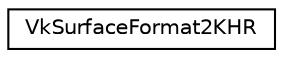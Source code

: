 digraph "Graphical Class Hierarchy"
{
 // LATEX_PDF_SIZE
  edge [fontname="Helvetica",fontsize="10",labelfontname="Helvetica",labelfontsize="10"];
  node [fontname="Helvetica",fontsize="10",shape=record];
  rankdir="LR";
  Node0 [label="VkSurfaceFormat2KHR",height=0.2,width=0.4,color="black", fillcolor="white", style="filled",URL="$d8/d9a/structVkSurfaceFormat2KHR.html",tooltip=" "];
}

